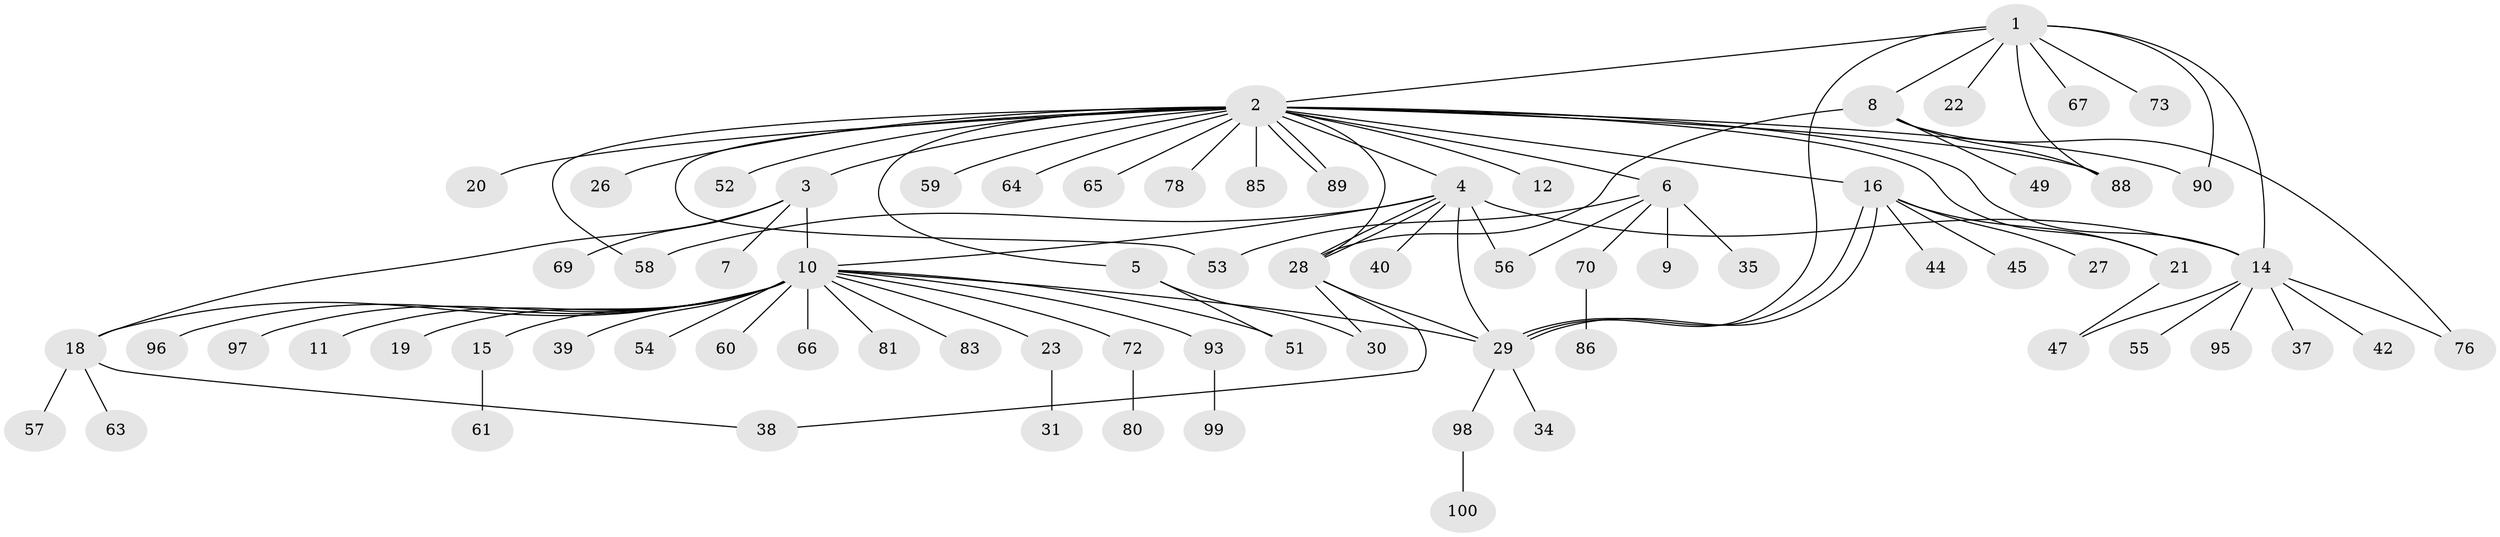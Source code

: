 // original degree distribution, {8: 0.03, 25: 0.01, 6: 0.06, 10: 0.01, 3: 0.06, 1: 0.5, 15: 0.01, 2: 0.29, 5: 0.02, 4: 0.01}
// Generated by graph-tools (version 1.1) at 2025/11/02/21/25 10:11:09]
// undirected, 75 vertices, 99 edges
graph export_dot {
graph [start="1"]
  node [color=gray90,style=filled];
  1 [super="+36"];
  2 [super="+17"];
  3 [super="+48"];
  4 [super="+32"];
  5;
  6 [super="+13"];
  7;
  8 [super="+84"];
  9;
  10 [super="+50"];
  11;
  12;
  14 [super="+33"];
  15;
  16 [super="+43"];
  18 [super="+25"];
  19;
  20;
  21 [super="+24"];
  22;
  23;
  26;
  27;
  28 [super="+41"];
  29 [super="+62"];
  30;
  31 [super="+46"];
  34;
  35;
  37;
  38;
  39;
  40 [super="+77"];
  42;
  44;
  45;
  47 [super="+71"];
  49;
  51 [super="+92"];
  52 [super="+79"];
  53;
  54;
  55;
  56 [super="+87"];
  57;
  58 [super="+68"];
  59;
  60;
  61;
  63;
  64;
  65 [super="+75"];
  66;
  67;
  69 [super="+82"];
  70 [super="+74"];
  72;
  73;
  76;
  78;
  80;
  81;
  83;
  85;
  86;
  88 [super="+91"];
  89;
  90;
  93 [super="+94"];
  95;
  96;
  97;
  98;
  99;
  100;
  1 -- 2;
  1 -- 8;
  1 -- 14;
  1 -- 22;
  1 -- 73;
  1 -- 90;
  1 -- 67;
  1 -- 88;
  1 -- 29;
  2 -- 3 [weight=2];
  2 -- 4;
  2 -- 5;
  2 -- 6;
  2 -- 12;
  2 -- 16;
  2 -- 21;
  2 -- 26;
  2 -- 28;
  2 -- 52;
  2 -- 53;
  2 -- 59;
  2 -- 64;
  2 -- 65;
  2 -- 78;
  2 -- 85;
  2 -- 89;
  2 -- 89;
  2 -- 90;
  2 -- 14;
  2 -- 20;
  2 -- 88;
  2 -- 58;
  3 -- 7;
  3 -- 10;
  3 -- 18;
  3 -- 69;
  4 -- 10;
  4 -- 28;
  4 -- 28;
  4 -- 40;
  4 -- 56;
  4 -- 58;
  4 -- 14;
  4 -- 29;
  5 -- 30;
  5 -- 51;
  6 -- 9;
  6 -- 35;
  6 -- 53;
  6 -- 70;
  6 -- 56;
  8 -- 28;
  8 -- 49;
  8 -- 76;
  8 -- 88;
  10 -- 11;
  10 -- 15;
  10 -- 19;
  10 -- 23;
  10 -- 29;
  10 -- 39;
  10 -- 51;
  10 -- 54;
  10 -- 81;
  10 -- 96;
  10 -- 97;
  10 -- 66;
  10 -- 83;
  10 -- 72;
  10 -- 60;
  10 -- 93;
  10 -- 18;
  14 -- 55;
  14 -- 76;
  14 -- 95;
  14 -- 37;
  14 -- 42;
  14 -- 47;
  15 -- 61;
  16 -- 27;
  16 -- 29;
  16 -- 29;
  16 -- 44;
  16 -- 45;
  16 -- 21;
  18 -- 38;
  18 -- 57;
  18 -- 63;
  21 -- 47;
  23 -- 31;
  28 -- 29;
  28 -- 30;
  28 -- 38;
  29 -- 34;
  29 -- 98;
  70 -- 86;
  72 -- 80;
  93 -- 99;
  98 -- 100;
}
